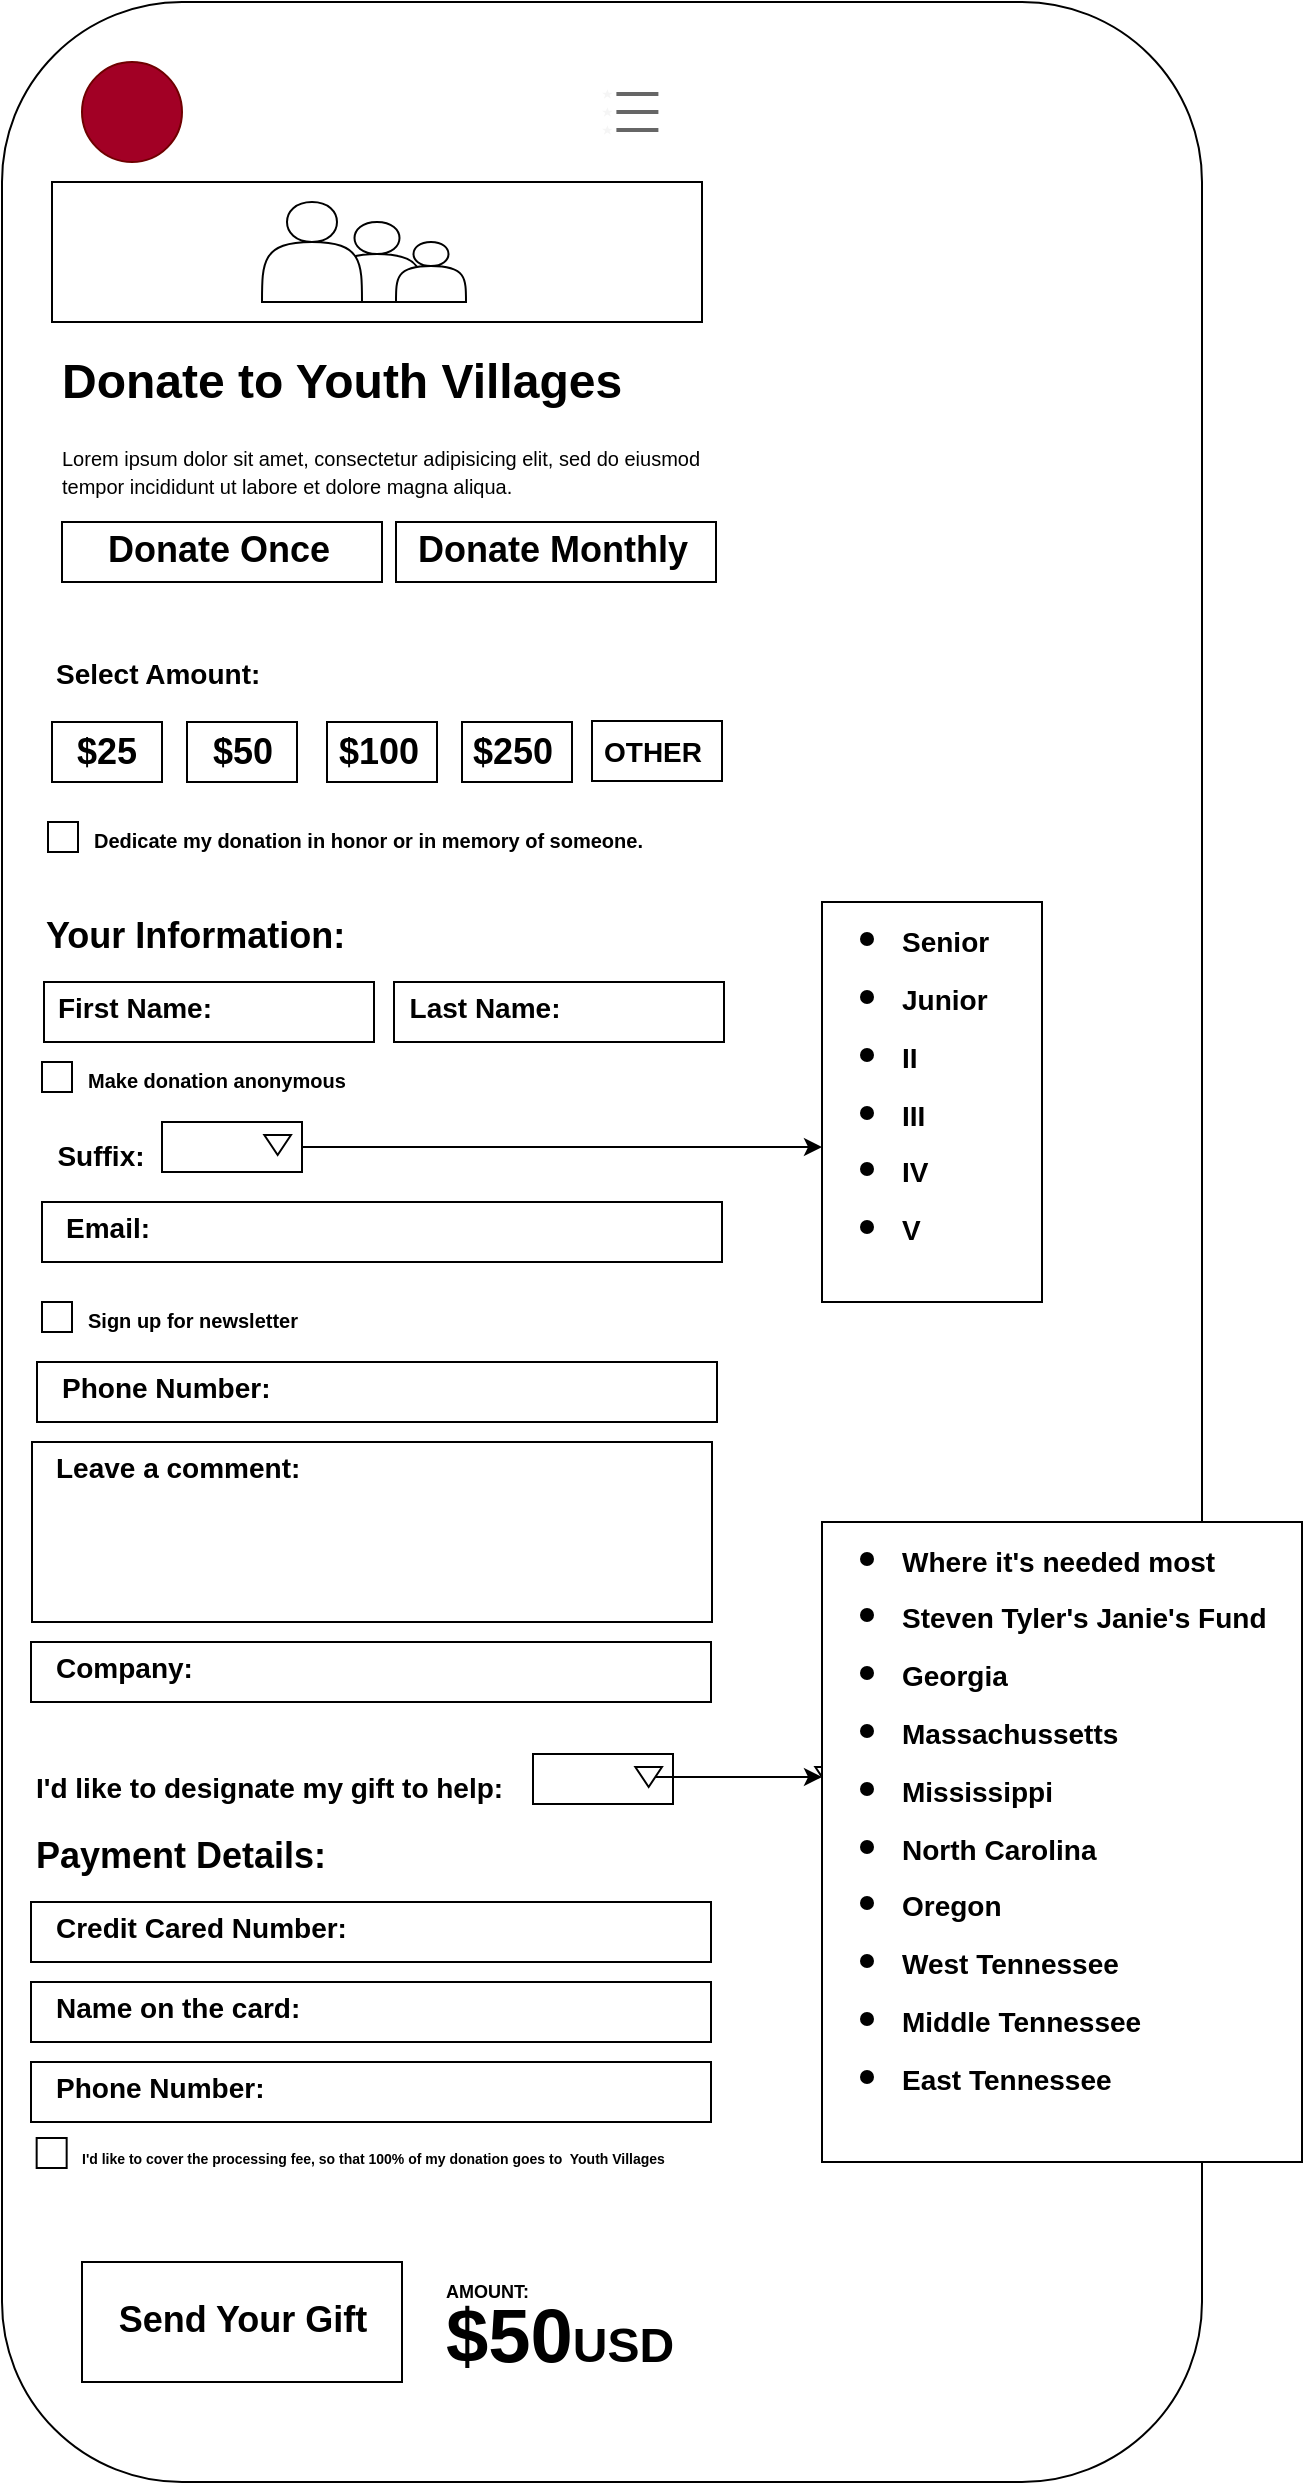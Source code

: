 <mxfile version="13.1.3">
    <diagram id="6hGFLwfOUW9BJ-s0fimq" name="Page-1">
        <mxGraphModel dx="642" dy="479" grid="1" gridSize="10" guides="1" tooltips="1" connect="1" arrows="1" fold="1" page="1" pageScale="1" pageWidth="827" pageHeight="1169" math="0" shadow="0">
            <root>
                <mxCell id="0"/>
                <mxCell id="1" parent="0"/>
                <mxCell id="2" value="" style="rounded=1;whiteSpace=wrap;html=1;" vertex="1" parent="1">
                    <mxGeometry x="140" y="20" width="600" height="1240" as="geometry"/>
                </mxCell>
                <mxCell id="3" value="" style="verticalLabelPosition=bottom;verticalAlign=top;html=1;shape=mxgraph.basic.rect;fillColor2=none;strokeWidth=1;size=20;indent=5;" vertex="1" parent="1">
                    <mxGeometry x="232.5" y="380" width="55" height="30" as="geometry"/>
                </mxCell>
                <mxCell id="4" value="" style="ellipse;whiteSpace=wrap;html=1;aspect=fixed;fillColor=#a20025;strokeColor=#6F0000;fontColor=#ffffff;" vertex="1" parent="1">
                    <mxGeometry x="180" y="50" width="50" height="50" as="geometry"/>
                </mxCell>
                <mxCell id="5" value="" style="html=1;verticalLabelPosition=bottom;align=center;labelBackgroundColor=#ffffff;verticalAlign=top;strokeWidth=2;strokeColor=#666666;shadow=0;dashed=0;shape=mxgraph.ios7.icons.most_viewed;pointerEvents=1;fillColor=#f5f5f5;fontColor=#333333;" vertex="1" parent="1">
                    <mxGeometry x="440" y="63.6" width="28.2" height="22.8" as="geometry"/>
                </mxCell>
                <mxCell id="6" value="&lt;h1&gt;Donate to Youth Villages&lt;/h1&gt;&lt;p&gt;&lt;font style=&quot;font-size: 10px&quot;&gt;Lorem ipsum dolor sit amet, consectetur adipisicing elit, sed do eiusmod tempor incididunt ut labore et dolore magna aliqua.&lt;/font&gt;&lt;/p&gt;" style="text;html=1;strokeColor=none;fillColor=none;spacing=5;spacingTop=-20;whiteSpace=wrap;overflow=hidden;rounded=0;" vertex="1" parent="1">
                    <mxGeometry x="165" y="190" width="330" height="80" as="geometry"/>
                </mxCell>
                <mxCell id="7" value="" style="verticalLabelPosition=bottom;verticalAlign=top;html=1;shape=mxgraph.basic.rect;fillColor2=none;strokeWidth=1;size=20;indent=5;" vertex="1" parent="1">
                    <mxGeometry x="165" y="110" width="325" height="70" as="geometry"/>
                </mxCell>
                <mxCell id="8" value="" style="verticalLabelPosition=bottom;verticalAlign=top;html=1;shape=mxgraph.basic.rect;fillColor2=none;strokeWidth=1;size=20;indent=5;" vertex="1" parent="1">
                    <mxGeometry x="165" y="380" width="55" height="30" as="geometry"/>
                </mxCell>
                <mxCell id="9" value="&lt;font style=&quot;font-size: 18px&quot;&gt;$25&lt;/font&gt;" style="text;strokeColor=none;fillColor=none;html=1;fontSize=24;fontStyle=1;verticalAlign=middle;align=center;" vertex="1" parent="1">
                    <mxGeometry x="163" y="390" width="57" height="5" as="geometry"/>
                </mxCell>
                <mxCell id="10" value="&lt;font style=&quot;font-size: 18px&quot;&gt;$50&lt;/font&gt;" style="text;strokeColor=none;fillColor=none;html=1;fontSize=24;fontStyle=1;verticalAlign=middle;align=center;" vertex="1" parent="1">
                    <mxGeometry x="230" y="373" width="60" height="40" as="geometry"/>
                </mxCell>
                <mxCell id="11" value="" style="rounded=0;whiteSpace=wrap;html=1;" vertex="1" parent="1">
                    <mxGeometry x="170" y="280" width="160" height="30" as="geometry"/>
                </mxCell>
                <mxCell id="12" value="&lt;font style=&quot;font-size: 18px&quot;&gt;Donate Once&lt;/font&gt;" style="text;strokeColor=none;fillColor=none;html=1;fontSize=24;fontStyle=1;verticalAlign=middle;align=center;" vertex="1" parent="1">
                    <mxGeometry x="198" y="272" width="100" height="40" as="geometry"/>
                </mxCell>
                <mxCell id="13" value="" style="rounded=0;whiteSpace=wrap;html=1;" vertex="1" parent="1">
                    <mxGeometry x="337" y="280" width="160" height="30" as="geometry"/>
                </mxCell>
                <mxCell id="14" value="&lt;font style=&quot;font-size: 18px&quot;&gt;Donate Monthly&lt;/font&gt;" style="text;strokeColor=none;fillColor=none;html=1;fontSize=24;fontStyle=1;verticalAlign=middle;align=center;" vertex="1" parent="1">
                    <mxGeometry x="365" y="272" width="100" height="40" as="geometry"/>
                </mxCell>
                <mxCell id="15" value="" style="verticalLabelPosition=bottom;verticalAlign=top;html=1;shape=mxgraph.basic.rect;fillColor2=none;strokeWidth=1;size=20;indent=5;" vertex="1" parent="1">
                    <mxGeometry x="302.5" y="380" width="55" height="30" as="geometry"/>
                </mxCell>
                <mxCell id="16" value="" style="verticalLabelPosition=bottom;verticalAlign=top;html=1;shape=mxgraph.basic.rect;fillColor2=none;strokeWidth=1;size=20;indent=5;" vertex="1" parent="1">
                    <mxGeometry x="370" y="380" width="55" height="30" as="geometry"/>
                </mxCell>
                <mxCell id="17" value="" style="verticalLabelPosition=bottom;verticalAlign=top;html=1;shape=mxgraph.basic.rect;fillColor2=none;strokeWidth=1;size=20;indent=5;" vertex="1" parent="1">
                    <mxGeometry x="435" y="379.5" width="65" height="30" as="geometry"/>
                </mxCell>
                <mxCell id="18" value="&lt;font style=&quot;font-size: 18px&quot;&gt;$100&lt;/font&gt;" style="text;strokeColor=none;fillColor=none;html=1;fontSize=24;fontStyle=1;verticalAlign=middle;align=center;" vertex="1" parent="1">
                    <mxGeometry x="297.5" y="372.5" width="60" height="40" as="geometry"/>
                </mxCell>
                <mxCell id="19" value="&lt;font style=&quot;font-size: 18px&quot;&gt;$250&lt;/font&gt;" style="text;strokeColor=none;fillColor=none;html=1;fontSize=24;fontStyle=1;verticalAlign=middle;align=center;" vertex="1" parent="1">
                    <mxGeometry x="365" y="373" width="60" height="40" as="geometry"/>
                </mxCell>
                <mxCell id="20" value="&lt;font style=&quot;font-size: 14px&quot;&gt;OTHER&lt;/font&gt;" style="text;strokeColor=none;fillColor=none;html=1;fontSize=24;fontStyle=1;verticalAlign=middle;align=center;" vertex="1" parent="1">
                    <mxGeometry x="435" y="372" width="60" height="40" as="geometry"/>
                </mxCell>
                <mxCell id="21" value="&lt;font style=&quot;font-size: 14px&quot;&gt;Select Amount:&lt;/font&gt;" style="text;strokeColor=none;fillColor=none;html=1;fontSize=24;fontStyle=1;verticalAlign=middle;align=left;" vertex="1" parent="1">
                    <mxGeometry x="165" y="334" width="187.5" height="38" as="geometry"/>
                </mxCell>
                <mxCell id="22" value="&lt;font style=&quot;font-size: 10px&quot;&gt;Dedicate my donation in honor or in memory of someone.&lt;/font&gt;" style="text;strokeColor=none;fillColor=none;html=1;fontSize=24;fontStyle=1;verticalAlign=middle;align=left;" vertex="1" parent="1">
                    <mxGeometry x="184" y="420" width="287" height="30" as="geometry"/>
                </mxCell>
                <mxCell id="23" value="" style="whiteSpace=wrap;html=1;aspect=fixed;" vertex="1" parent="1">
                    <mxGeometry x="163" y="430" width="15" height="15" as="geometry"/>
                </mxCell>
                <mxCell id="24" value="&lt;font style=&quot;font-size: 18px&quot;&gt;Your Information:&lt;/font&gt;" style="text;strokeColor=none;fillColor=none;html=1;fontSize=24;fontStyle=1;verticalAlign=middle;align=left;" vertex="1" parent="1">
                    <mxGeometry x="160" y="470" width="200" height="30" as="geometry"/>
                </mxCell>
                <mxCell id="25" value="" style="rounded=0;whiteSpace=wrap;html=1;" vertex="1" parent="1">
                    <mxGeometry x="161" y="510" width="165" height="30" as="geometry"/>
                </mxCell>
                <mxCell id="26" value="" style="rounded=0;whiteSpace=wrap;html=1;" vertex="1" parent="1">
                    <mxGeometry x="336" y="510" width="165" height="30" as="geometry"/>
                </mxCell>
                <mxCell id="27" value="&lt;font style=&quot;font-size: 14px&quot;&gt;First Name:&lt;/font&gt;" style="text;strokeColor=none;fillColor=none;html=1;fontSize=24;fontStyle=1;verticalAlign=middle;align=center;" vertex="1" parent="1">
                    <mxGeometry x="156" y="500" width="100" height="40" as="geometry"/>
                </mxCell>
                <mxCell id="28" value="&lt;font style=&quot;font-size: 14px&quot;&gt;Last Name:&lt;/font&gt;" style="text;strokeColor=none;fillColor=none;html=1;fontSize=24;fontStyle=1;verticalAlign=middle;align=center;" vertex="1" parent="1">
                    <mxGeometry x="331" y="500" width="100" height="40" as="geometry"/>
                </mxCell>
                <mxCell id="29" value="&lt;font style=&quot;font-size: 10px&quot;&gt;Make donation anonymous&lt;/font&gt;" style="text;strokeColor=none;fillColor=none;html=1;fontSize=24;fontStyle=1;verticalAlign=middle;align=left;" vertex="1" parent="1">
                    <mxGeometry x="181" y="540" width="287" height="30" as="geometry"/>
                </mxCell>
                <mxCell id="30" value="" style="whiteSpace=wrap;html=1;aspect=fixed;" vertex="1" parent="1">
                    <mxGeometry x="160" y="550" width="15" height="15" as="geometry"/>
                </mxCell>
                <mxCell id="31" value="&lt;font style=&quot;font-size: 14px&quot;&gt;Suffix:&lt;/font&gt;" style="text;strokeColor=none;fillColor=none;html=1;fontSize=24;fontStyle=1;verticalAlign=middle;align=center;" vertex="1" parent="1">
                    <mxGeometry x="139" y="574" width="100" height="40" as="geometry"/>
                </mxCell>
                <mxCell id="32" value="" style="edgeStyle=orthogonalEdgeStyle;rounded=0;orthogonalLoop=1;jettySize=auto;html=1;" edge="1" parent="1" source="33" target="34">
                    <mxGeometry relative="1" as="geometry"/>
                </mxCell>
                <mxCell id="33" value="" style="verticalLabelPosition=bottom;verticalAlign=top;html=1;shape=mxgraph.basic.rect;fillColor2=none;strokeWidth=1;size=20;indent=5;" vertex="1" parent="1">
                    <mxGeometry x="220" y="580" width="70" height="25" as="geometry"/>
                </mxCell>
                <mxCell id="34" value="" style="verticalLabelPosition=bottom;verticalAlign=top;html=1;shape=mxgraph.basic.rect;fillColor2=none;strokeWidth=1;size=20;indent=5;" vertex="1" parent="1">
                    <mxGeometry x="550" y="580" width="70" height="25" as="geometry"/>
                </mxCell>
                <mxCell id="35" value="" style="triangle;whiteSpace=wrap;html=1;rotation=90;" vertex="1" parent="1">
                    <mxGeometry x="272.83" y="584.83" width="10" height="13.33" as="geometry"/>
                </mxCell>
                <mxCell id="36" value="" style="rounded=0;whiteSpace=wrap;html=1;" vertex="1" parent="1">
                    <mxGeometry x="160" y="620" width="340" height="30" as="geometry"/>
                </mxCell>
                <mxCell id="37" value="&lt;font style=&quot;font-size: 14px&quot;&gt;Email:&lt;/font&gt;" style="text;strokeColor=none;fillColor=none;html=1;fontSize=24;fontStyle=1;verticalAlign=middle;align=left;" vertex="1" parent="1">
                    <mxGeometry x="170" y="610" width="85" height="40" as="geometry"/>
                </mxCell>
                <mxCell id="38" value="&lt;font style=&quot;font-size: 10px&quot;&gt;Sign up for newsletter&lt;/font&gt;" style="text;strokeColor=none;fillColor=none;html=1;fontSize=24;fontStyle=1;verticalAlign=middle;align=left;" vertex="1" parent="1">
                    <mxGeometry x="181" y="660" width="287" height="30" as="geometry"/>
                </mxCell>
                <mxCell id="39" value="" style="whiteSpace=wrap;html=1;aspect=fixed;" vertex="1" parent="1">
                    <mxGeometry x="160" y="670" width="15" height="15" as="geometry"/>
                </mxCell>
                <mxCell id="40" value="" style="rounded=0;whiteSpace=wrap;html=1;" vertex="1" parent="1">
                    <mxGeometry x="157.5" y="700" width="340" height="30" as="geometry"/>
                </mxCell>
                <mxCell id="41" value="&lt;font style=&quot;font-size: 14px&quot;&gt;Phone Number:&lt;/font&gt;" style="text;strokeColor=none;fillColor=none;html=1;fontSize=24;fontStyle=1;verticalAlign=middle;align=left;" vertex="1" parent="1">
                    <mxGeometry x="167.5" y="690" width="112.5" height="40" as="geometry"/>
                </mxCell>
                <mxCell id="42" value="" style="rounded=0;whiteSpace=wrap;html=1;" vertex="1" parent="1">
                    <mxGeometry x="155" y="740" width="340" height="90" as="geometry"/>
                </mxCell>
                <mxCell id="43" value="&lt;font style=&quot;font-size: 14px&quot;&gt;Leave a comment:&lt;/font&gt;" style="text;strokeColor=none;fillColor=none;html=1;fontSize=24;fontStyle=1;verticalAlign=middle;align=left;" vertex="1" parent="1">
                    <mxGeometry x="165" y="730" width="135" height="40" as="geometry"/>
                </mxCell>
                <mxCell id="44" value="" style="rounded=0;whiteSpace=wrap;html=1;" vertex="1" parent="1">
                    <mxGeometry x="154.5" y="840" width="340" height="30" as="geometry"/>
                </mxCell>
                <mxCell id="45" value="&lt;font style=&quot;font-size: 14px&quot;&gt;Company:&lt;/font&gt;" style="text;strokeColor=none;fillColor=none;html=1;fontSize=24;fontStyle=1;verticalAlign=middle;align=left;" vertex="1" parent="1">
                    <mxGeometry x="164.5" y="830" width="112.5" height="40" as="geometry"/>
                </mxCell>
                <mxCell id="46" value="&lt;font style=&quot;font-size: 14px&quot;&gt;I'd like to designate my gift to help:&lt;/font&gt;" style="text;strokeColor=none;fillColor=none;html=1;fontSize=24;fontStyle=1;verticalAlign=middle;align=left;" vertex="1" parent="1">
                    <mxGeometry x="154.5" y="890" width="245.5" height="40" as="geometry"/>
                </mxCell>
                <mxCell id="47" value="" style="verticalLabelPosition=bottom;verticalAlign=top;html=1;shape=mxgraph.basic.rect;fillColor2=none;strokeWidth=1;size=20;indent=5;" vertex="1" parent="1">
                    <mxGeometry x="405.5" y="896" width="70" height="25" as="geometry"/>
                </mxCell>
                <mxCell id="48" value="" style="edgeStyle=orthogonalEdgeStyle;rounded=0;orthogonalLoop=1;jettySize=auto;html=1;" edge="1" parent="1" source="49" target="50">
                    <mxGeometry relative="1" as="geometry"/>
                </mxCell>
                <mxCell id="49" value="" style="triangle;whiteSpace=wrap;html=1;rotation=90;" vertex="1" parent="1">
                    <mxGeometry x="458.33" y="900.83" width="10" height="13.33" as="geometry"/>
                </mxCell>
                <mxCell id="50" value="" style="triangle;whiteSpace=wrap;html=1;rotation=90;" vertex="1" parent="1">
                    <mxGeometry x="548.33" y="900.83" width="10" height="13.33" as="geometry"/>
                </mxCell>
                <mxCell id="51" value="&lt;font style=&quot;font-size: 18px&quot;&gt;Payment Details:&lt;/font&gt;" style="text;strokeColor=none;fillColor=none;html=1;fontSize=24;fontStyle=1;verticalAlign=middle;align=left;" vertex="1" parent="1">
                    <mxGeometry x="155" y="930" width="200" height="30" as="geometry"/>
                </mxCell>
                <mxCell id="52" value="" style="rounded=0;whiteSpace=wrap;html=1;" vertex="1" parent="1">
                    <mxGeometry x="154.5" y="970" width="340" height="30" as="geometry"/>
                </mxCell>
                <mxCell id="53" value="&lt;font style=&quot;font-size: 14px&quot;&gt;Credit Cared Number:&lt;/font&gt;" style="text;strokeColor=none;fillColor=none;html=1;fontSize=24;fontStyle=1;verticalAlign=middle;align=left;" vertex="1" parent="1">
                    <mxGeometry x="164.5" y="960" width="155.5" height="40" as="geometry"/>
                </mxCell>
                <mxCell id="54" value="" style="rounded=0;whiteSpace=wrap;html=1;" vertex="1" parent="1">
                    <mxGeometry x="154.5" y="1010" width="340" height="30" as="geometry"/>
                </mxCell>
                <mxCell id="55" value="&lt;font style=&quot;font-size: 14px&quot;&gt;Name on the card:&lt;/font&gt;" style="text;strokeColor=none;fillColor=none;html=1;fontSize=24;fontStyle=1;verticalAlign=middle;align=left;" vertex="1" parent="1">
                    <mxGeometry x="164.5" y="1000" width="135.5" height="40" as="geometry"/>
                </mxCell>
                <mxCell id="56" value="" style="rounded=0;whiteSpace=wrap;html=1;" vertex="1" parent="1">
                    <mxGeometry x="154.5" y="1050" width="340" height="30" as="geometry"/>
                </mxCell>
                <mxCell id="57" value="&lt;font style=&quot;font-size: 14px&quot;&gt;Phone Number:&lt;/font&gt;" style="text;strokeColor=none;fillColor=none;html=1;fontSize=24;fontStyle=1;verticalAlign=middle;align=left;" vertex="1" parent="1">
                    <mxGeometry x="164.5" y="1040" width="112.5" height="40" as="geometry"/>
                </mxCell>
                <mxCell id="58" value="&lt;font style=&quot;font-size: 7px&quot;&gt;I'd like to cover the processing fee, so that 100% of my donation goes to&amp;nbsp; Youth Villages&lt;/font&gt;" style="text;strokeColor=none;fillColor=none;html=1;fontSize=24;fontStyle=1;verticalAlign=middle;align=left;" vertex="1" parent="1">
                    <mxGeometry x="178.33" y="1078" width="287" height="30" as="geometry"/>
                </mxCell>
                <mxCell id="59" value="" style="whiteSpace=wrap;html=1;aspect=fixed;" vertex="1" parent="1">
                    <mxGeometry x="157.33" y="1088" width="15" height="15" as="geometry"/>
                </mxCell>
                <mxCell id="60" value="" style="verticalLabelPosition=bottom;verticalAlign=top;html=1;shape=mxgraph.basic.rect;fillColor2=none;strokeWidth=1;size=20;indent=5;" vertex="1" parent="1">
                    <mxGeometry x="180" y="1150" width="160" height="60" as="geometry"/>
                </mxCell>
                <mxCell id="61" value="&lt;font style=&quot;font-size: 18px&quot;&gt;Send Your Gift&lt;/font&gt;" style="text;strokeColor=none;fillColor=none;html=1;fontSize=24;fontStyle=1;verticalAlign=middle;align=center;" vertex="1" parent="1">
                    <mxGeometry x="180" y="1152" width="160" height="50" as="geometry"/>
                </mxCell>
                <mxCell id="62" value="&lt;p style=&quot;line-height: 90%&quot;&gt;&lt;font style=&quot;font-size: 9px&quot;&gt;AMOUNT:&lt;br&gt;&lt;/font&gt;&lt;font style=&quot;font-size: 38px&quot;&gt;$50&lt;/font&gt;&lt;font style=&quot;font-size: 24px&quot;&gt;USD&lt;/font&gt;&lt;/p&gt;" style="text;strokeColor=none;fillColor=none;html=1;fontSize=24;fontStyle=1;verticalAlign=middle;align=left;" vertex="1" parent="1">
                    <mxGeometry x="360" y="1135" width="160" height="80" as="geometry"/>
                </mxCell>
                <mxCell id="63" value="" style="rounded=0;whiteSpace=wrap;html=1;align=center;" vertex="1" parent="1">
                    <mxGeometry x="550" y="780" width="240" height="320" as="geometry"/>
                </mxCell>
                <mxCell id="64" value="&lt;ul&gt;&lt;li&gt;&lt;font style=&quot;font-size: 14px&quot;&gt;Where it's needed most&lt;/font&gt;&lt;/li&gt;&lt;li&gt;&lt;font style=&quot;font-size: 14px&quot;&gt;Steven Tyler's Janie's Fund&lt;/font&gt;&lt;/li&gt;&lt;li&gt;&lt;font style=&quot;font-size: 14px&quot;&gt;Georgia&lt;/font&gt;&lt;/li&gt;&lt;li&gt;&lt;font style=&quot;font-size: 14px&quot;&gt;Massachussetts&lt;/font&gt;&lt;/li&gt;&lt;li&gt;&lt;font style=&quot;font-size: 14px&quot;&gt;Mississippi&lt;/font&gt;&lt;/li&gt;&lt;li&gt;&lt;font style=&quot;font-size: 14px&quot;&gt;North Carolina&lt;/font&gt;&lt;/li&gt;&lt;li&gt;&lt;font style=&quot;font-size: 14px&quot;&gt;Oregon&lt;/font&gt;&lt;/li&gt;&lt;li&gt;&lt;font style=&quot;font-size: 14px&quot;&gt;West Tennessee&lt;/font&gt;&lt;/li&gt;&lt;li&gt;&lt;font style=&quot;font-size: 14px&quot;&gt;Middle Tennessee&lt;/font&gt;&lt;/li&gt;&lt;li&gt;&lt;font style=&quot;font-size: 14px&quot;&gt;East Tennessee&lt;/font&gt;&lt;/li&gt;&lt;/ul&gt;" style="text;strokeColor=none;fillColor=none;html=1;fontSize=24;fontStyle=1;verticalAlign=middle;align=left;" vertex="1" parent="1">
                    <mxGeometry x="548.33" y="900.83" width="245.5" height="50" as="geometry"/>
                </mxCell>
                <mxCell id="65" value="" style="rounded=0;whiteSpace=wrap;html=1;align=center;" vertex="1" parent="1">
                    <mxGeometry x="550" y="470" width="110" height="200" as="geometry"/>
                </mxCell>
                <mxCell id="66" value="&lt;ul&gt;&lt;li&gt;&lt;span style=&quot;font-size: 14px&quot;&gt;Senior&lt;/span&gt;&lt;/li&gt;&lt;li&gt;&lt;span style=&quot;font-size: 14px&quot;&gt;Junior&lt;/span&gt;&lt;/li&gt;&lt;li&gt;&lt;span style=&quot;font-size: 14px&quot;&gt;II&lt;/span&gt;&lt;/li&gt;&lt;li&gt;&lt;span style=&quot;font-size: 14px&quot;&gt;III&lt;/span&gt;&lt;/li&gt;&lt;li&gt;&lt;span style=&quot;font-size: 14px&quot;&gt;IV&lt;/span&gt;&lt;/li&gt;&lt;li&gt;&lt;span style=&quot;font-size: 14px&quot;&gt;V&lt;/span&gt;&lt;/li&gt;&lt;/ul&gt;" style="text;strokeColor=none;fillColor=none;html=1;fontSize=24;fontStyle=1;verticalAlign=middle;align=left;" vertex="1" parent="1">
                    <mxGeometry x="548.33" y="533.83" width="121.67" height="50" as="geometry"/>
                </mxCell>
                <mxCell id="67" value="" style="shape=actor;whiteSpace=wrap;html=1;align=center;" vertex="1" parent="1">
                    <mxGeometry x="305" y="130" width="45" height="40" as="geometry"/>
                </mxCell>
                <mxCell id="68" value="" style="shape=actor;whiteSpace=wrap;html=1;align=center;" vertex="1" parent="1">
                    <mxGeometry x="337" y="140" width="35" height="30" as="geometry"/>
                </mxCell>
                <mxCell id="69" value="" style="shape=actor;whiteSpace=wrap;html=1;align=center;" vertex="1" parent="1">
                    <mxGeometry x="270" y="120" width="50" height="50" as="geometry"/>
                </mxCell>
            </root>
        </mxGraphModel>
    </diagram>
</mxfile>
